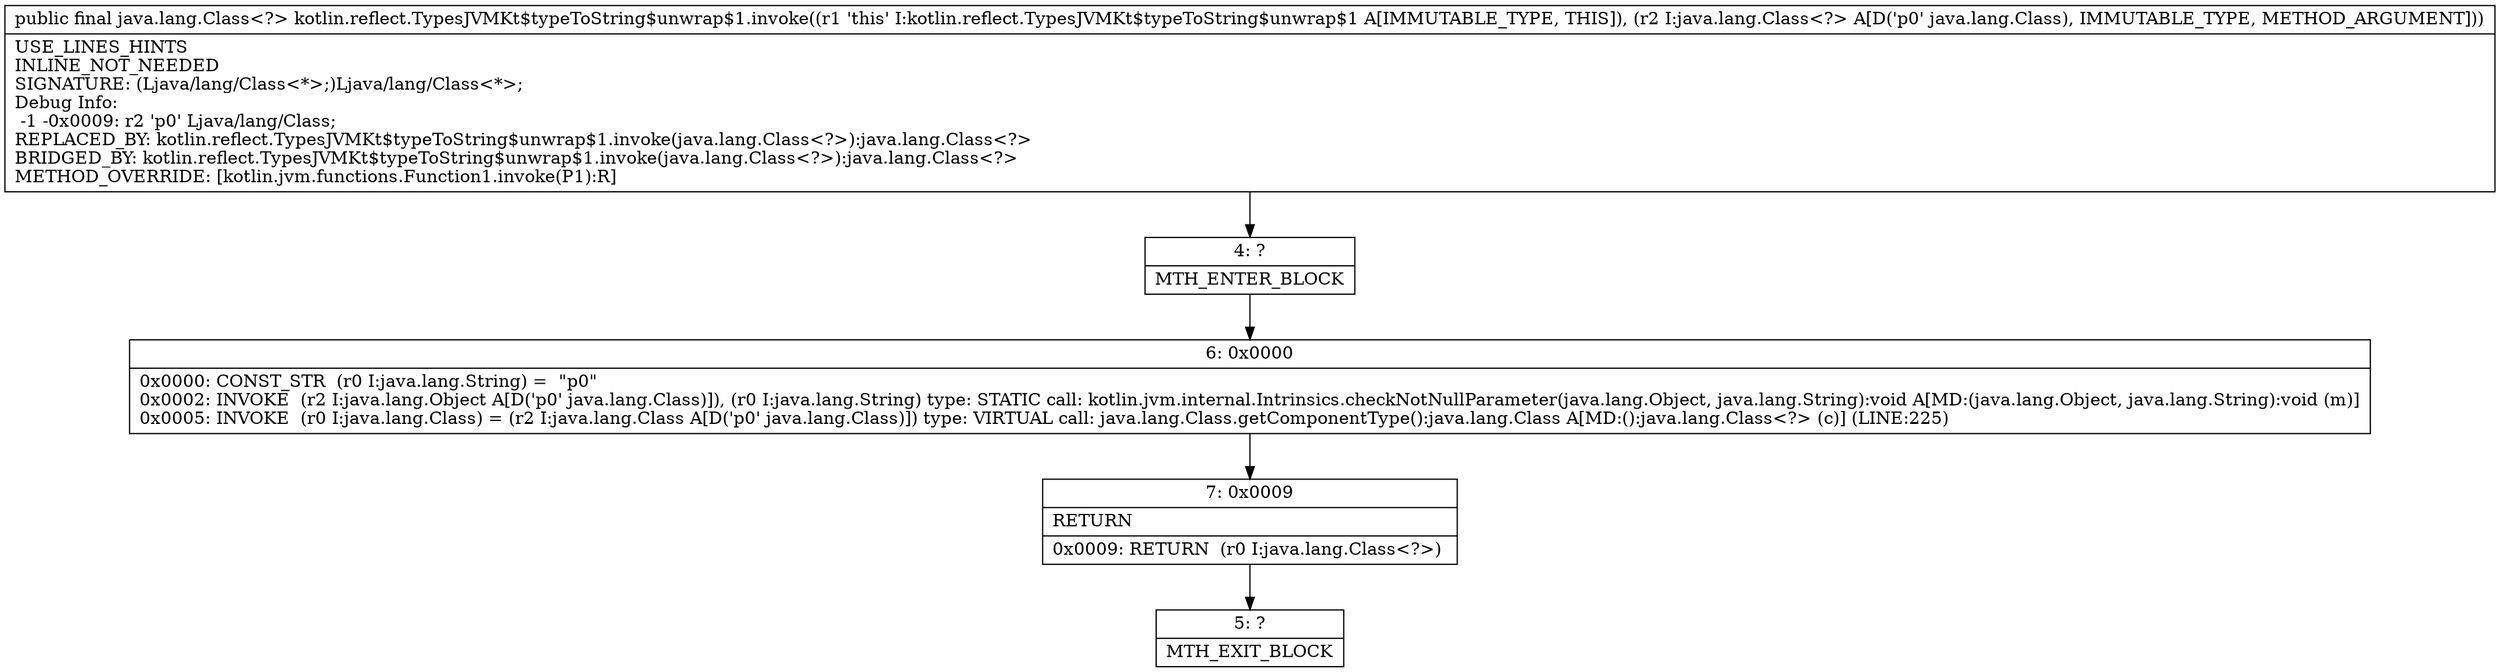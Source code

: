 digraph "CFG forkotlin.reflect.TypesJVMKt$typeToString$unwrap$1.invoke(Ljava\/lang\/Class;)Ljava\/lang\/Class;" {
Node_4 [shape=record,label="{4\:\ ?|MTH_ENTER_BLOCK\l}"];
Node_6 [shape=record,label="{6\:\ 0x0000|0x0000: CONST_STR  (r0 I:java.lang.String) =  \"p0\" \l0x0002: INVOKE  (r2 I:java.lang.Object A[D('p0' java.lang.Class)]), (r0 I:java.lang.String) type: STATIC call: kotlin.jvm.internal.Intrinsics.checkNotNullParameter(java.lang.Object, java.lang.String):void A[MD:(java.lang.Object, java.lang.String):void (m)]\l0x0005: INVOKE  (r0 I:java.lang.Class) = (r2 I:java.lang.Class A[D('p0' java.lang.Class)]) type: VIRTUAL call: java.lang.Class.getComponentType():java.lang.Class A[MD:():java.lang.Class\<?\> (c)] (LINE:225)\l}"];
Node_7 [shape=record,label="{7\:\ 0x0009|RETURN\l|0x0009: RETURN  (r0 I:java.lang.Class\<?\>) \l}"];
Node_5 [shape=record,label="{5\:\ ?|MTH_EXIT_BLOCK\l}"];
MethodNode[shape=record,label="{public final java.lang.Class\<?\> kotlin.reflect.TypesJVMKt$typeToString$unwrap$1.invoke((r1 'this' I:kotlin.reflect.TypesJVMKt$typeToString$unwrap$1 A[IMMUTABLE_TYPE, THIS]), (r2 I:java.lang.Class\<?\> A[D('p0' java.lang.Class), IMMUTABLE_TYPE, METHOD_ARGUMENT]))  | USE_LINES_HINTS\lINLINE_NOT_NEEDED\lSIGNATURE: (Ljava\/lang\/Class\<*\>;)Ljava\/lang\/Class\<*\>;\lDebug Info:\l  \-1 \-0x0009: r2 'p0' Ljava\/lang\/Class;\lREPLACED_BY: kotlin.reflect.TypesJVMKt$typeToString$unwrap$1.invoke(java.lang.Class\<?\>):java.lang.Class\<?\>\lBRIDGED_BY: kotlin.reflect.TypesJVMKt$typeToString$unwrap$1.invoke(java.lang.Class\<?\>):java.lang.Class\<?\>\lMETHOD_OVERRIDE: [kotlin.jvm.functions.Function1.invoke(P1):R]\l}"];
MethodNode -> Node_4;Node_4 -> Node_6;
Node_6 -> Node_7;
Node_7 -> Node_5;
}

